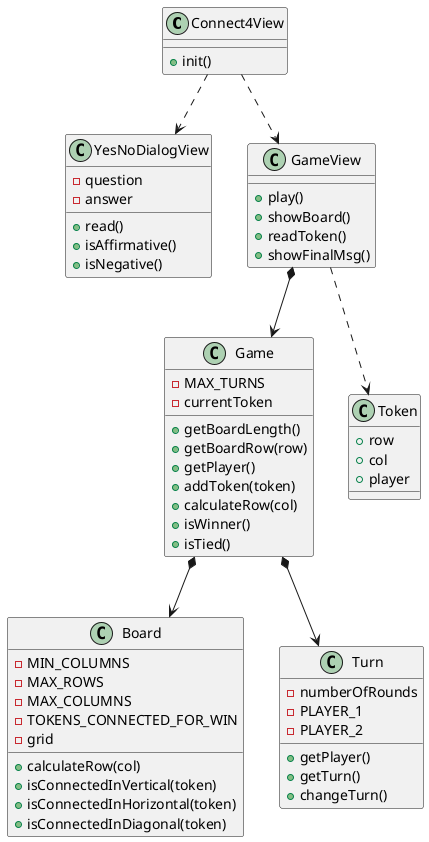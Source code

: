 @startuml
Connect4View ..> YesNoDialogView
Connect4View ..> GameView
Connect4View : + init()

YesNoDialogView : - question
YesNoDialogView : - answer
YesNoDialogView : + read()
YesNoDialogView : + isAffirmative()
YesNoDialogView : + isNegative()

GameView *--> Game
GameView ..>Token
GameView : + play()
GameView : + showBoard()
GameView : + readToken()
GameView : + showFinalMsg()

Game : - MAX_TURNS
Game : - currentToken
Game *--> Board
Game *--> Turn
Game : + getBoardLength()
Game : + getBoardRow(row)
Game : + getPlayer()
Game : + addToken(token)
Game : + calculateRow(col)
Game : + isWinner()
Game : + isTied()

Board : - MIN_COLUMNS
Board : - MAX_ROWS
Board : - MAX_COLUMNS
Board : - TOKENS_CONNECTED_FOR_WIN
Board : - grid
Board : + calculateRow(col)
Board : + isConnectedInVertical(token)
Board : + isConnectedInHorizontal(token)
Board : + isConnectedInDiagonal(token)

Turn : - numberOfRounds
Turn : - PLAYER_1
Turn : - PLAYER_2
Turn : + getPlayer()
Turn : + getTurn()
Turn : + changeTurn()

Token : + row
Token : + col
Token : + player

@enduml